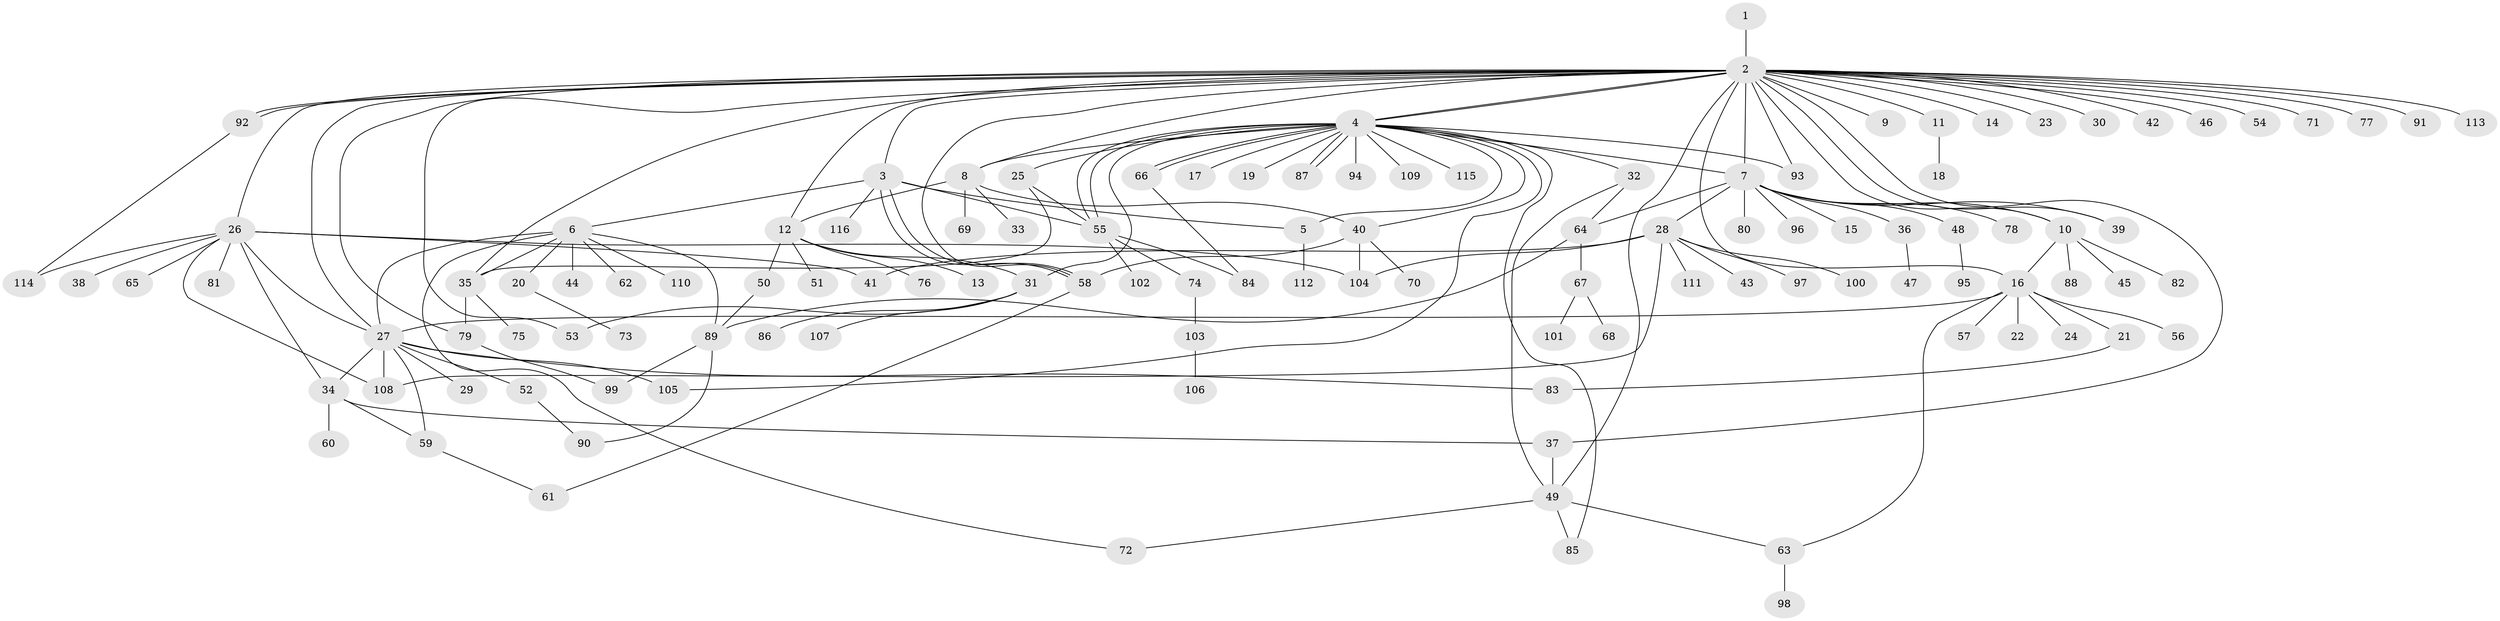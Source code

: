 // coarse degree distribution, {1: 0.5277777777777778, 23: 0.027777777777777776, 2: 0.08333333333333333, 3: 0.027777777777777776, 8: 0.05555555555555555, 6: 0.027777777777777776, 7: 0.1111111111111111, 5: 0.05555555555555555, 4: 0.05555555555555555, 11: 0.027777777777777776}
// Generated by graph-tools (version 1.1) at 2025/36/03/04/25 23:36:44]
// undirected, 116 vertices, 165 edges
graph export_dot {
  node [color=gray90,style=filled];
  1;
  2;
  3;
  4;
  5;
  6;
  7;
  8;
  9;
  10;
  11;
  12;
  13;
  14;
  15;
  16;
  17;
  18;
  19;
  20;
  21;
  22;
  23;
  24;
  25;
  26;
  27;
  28;
  29;
  30;
  31;
  32;
  33;
  34;
  35;
  36;
  37;
  38;
  39;
  40;
  41;
  42;
  43;
  44;
  45;
  46;
  47;
  48;
  49;
  50;
  51;
  52;
  53;
  54;
  55;
  56;
  57;
  58;
  59;
  60;
  61;
  62;
  63;
  64;
  65;
  66;
  67;
  68;
  69;
  70;
  71;
  72;
  73;
  74;
  75;
  76;
  77;
  78;
  79;
  80;
  81;
  82;
  83;
  84;
  85;
  86;
  87;
  88;
  89;
  90;
  91;
  92;
  93;
  94;
  95;
  96;
  97;
  98;
  99;
  100;
  101;
  102;
  103;
  104;
  105;
  106;
  107;
  108;
  109;
  110;
  111;
  112;
  113;
  114;
  115;
  116;
  1 -- 2;
  2 -- 3;
  2 -- 4;
  2 -- 4;
  2 -- 7;
  2 -- 8;
  2 -- 9;
  2 -- 10;
  2 -- 11;
  2 -- 12;
  2 -- 14;
  2 -- 16;
  2 -- 23;
  2 -- 26;
  2 -- 27;
  2 -- 30;
  2 -- 35;
  2 -- 37;
  2 -- 39;
  2 -- 42;
  2 -- 46;
  2 -- 49;
  2 -- 53;
  2 -- 54;
  2 -- 58;
  2 -- 71;
  2 -- 77;
  2 -- 79;
  2 -- 91;
  2 -- 92;
  2 -- 92;
  2 -- 93;
  2 -- 113;
  3 -- 5;
  3 -- 6;
  3 -- 55;
  3 -- 58;
  3 -- 58;
  3 -- 116;
  4 -- 5;
  4 -- 7;
  4 -- 8;
  4 -- 17;
  4 -- 19;
  4 -- 25;
  4 -- 31;
  4 -- 32;
  4 -- 40;
  4 -- 55;
  4 -- 55;
  4 -- 66;
  4 -- 66;
  4 -- 85;
  4 -- 87;
  4 -- 87;
  4 -- 93;
  4 -- 94;
  4 -- 105;
  4 -- 109;
  4 -- 115;
  5 -- 112;
  6 -- 20;
  6 -- 27;
  6 -- 35;
  6 -- 44;
  6 -- 62;
  6 -- 72;
  6 -- 89;
  6 -- 110;
  7 -- 10;
  7 -- 15;
  7 -- 28;
  7 -- 36;
  7 -- 39;
  7 -- 48;
  7 -- 64;
  7 -- 78;
  7 -- 80;
  7 -- 96;
  8 -- 12;
  8 -- 33;
  8 -- 40;
  8 -- 69;
  10 -- 16;
  10 -- 45;
  10 -- 82;
  10 -- 88;
  11 -- 18;
  12 -- 13;
  12 -- 31;
  12 -- 50;
  12 -- 51;
  12 -- 76;
  16 -- 21;
  16 -- 22;
  16 -- 24;
  16 -- 27;
  16 -- 56;
  16 -- 57;
  16 -- 63;
  20 -- 73;
  21 -- 83;
  25 -- 35;
  25 -- 55;
  26 -- 27;
  26 -- 34;
  26 -- 38;
  26 -- 41;
  26 -- 65;
  26 -- 81;
  26 -- 104;
  26 -- 108;
  26 -- 114;
  27 -- 29;
  27 -- 34;
  27 -- 52;
  27 -- 59;
  27 -- 83;
  27 -- 105;
  27 -- 108;
  28 -- 41;
  28 -- 43;
  28 -- 97;
  28 -- 100;
  28 -- 104;
  28 -- 108;
  28 -- 111;
  31 -- 53;
  31 -- 86;
  31 -- 107;
  32 -- 49;
  32 -- 64;
  34 -- 37;
  34 -- 59;
  34 -- 60;
  35 -- 75;
  35 -- 79;
  36 -- 47;
  37 -- 49;
  40 -- 58;
  40 -- 70;
  40 -- 104;
  48 -- 95;
  49 -- 63;
  49 -- 72;
  49 -- 85;
  50 -- 89;
  52 -- 90;
  55 -- 74;
  55 -- 84;
  55 -- 102;
  58 -- 61;
  59 -- 61;
  63 -- 98;
  64 -- 67;
  64 -- 89;
  66 -- 84;
  67 -- 68;
  67 -- 101;
  74 -- 103;
  79 -- 99;
  89 -- 90;
  89 -- 99;
  92 -- 114;
  103 -- 106;
}
